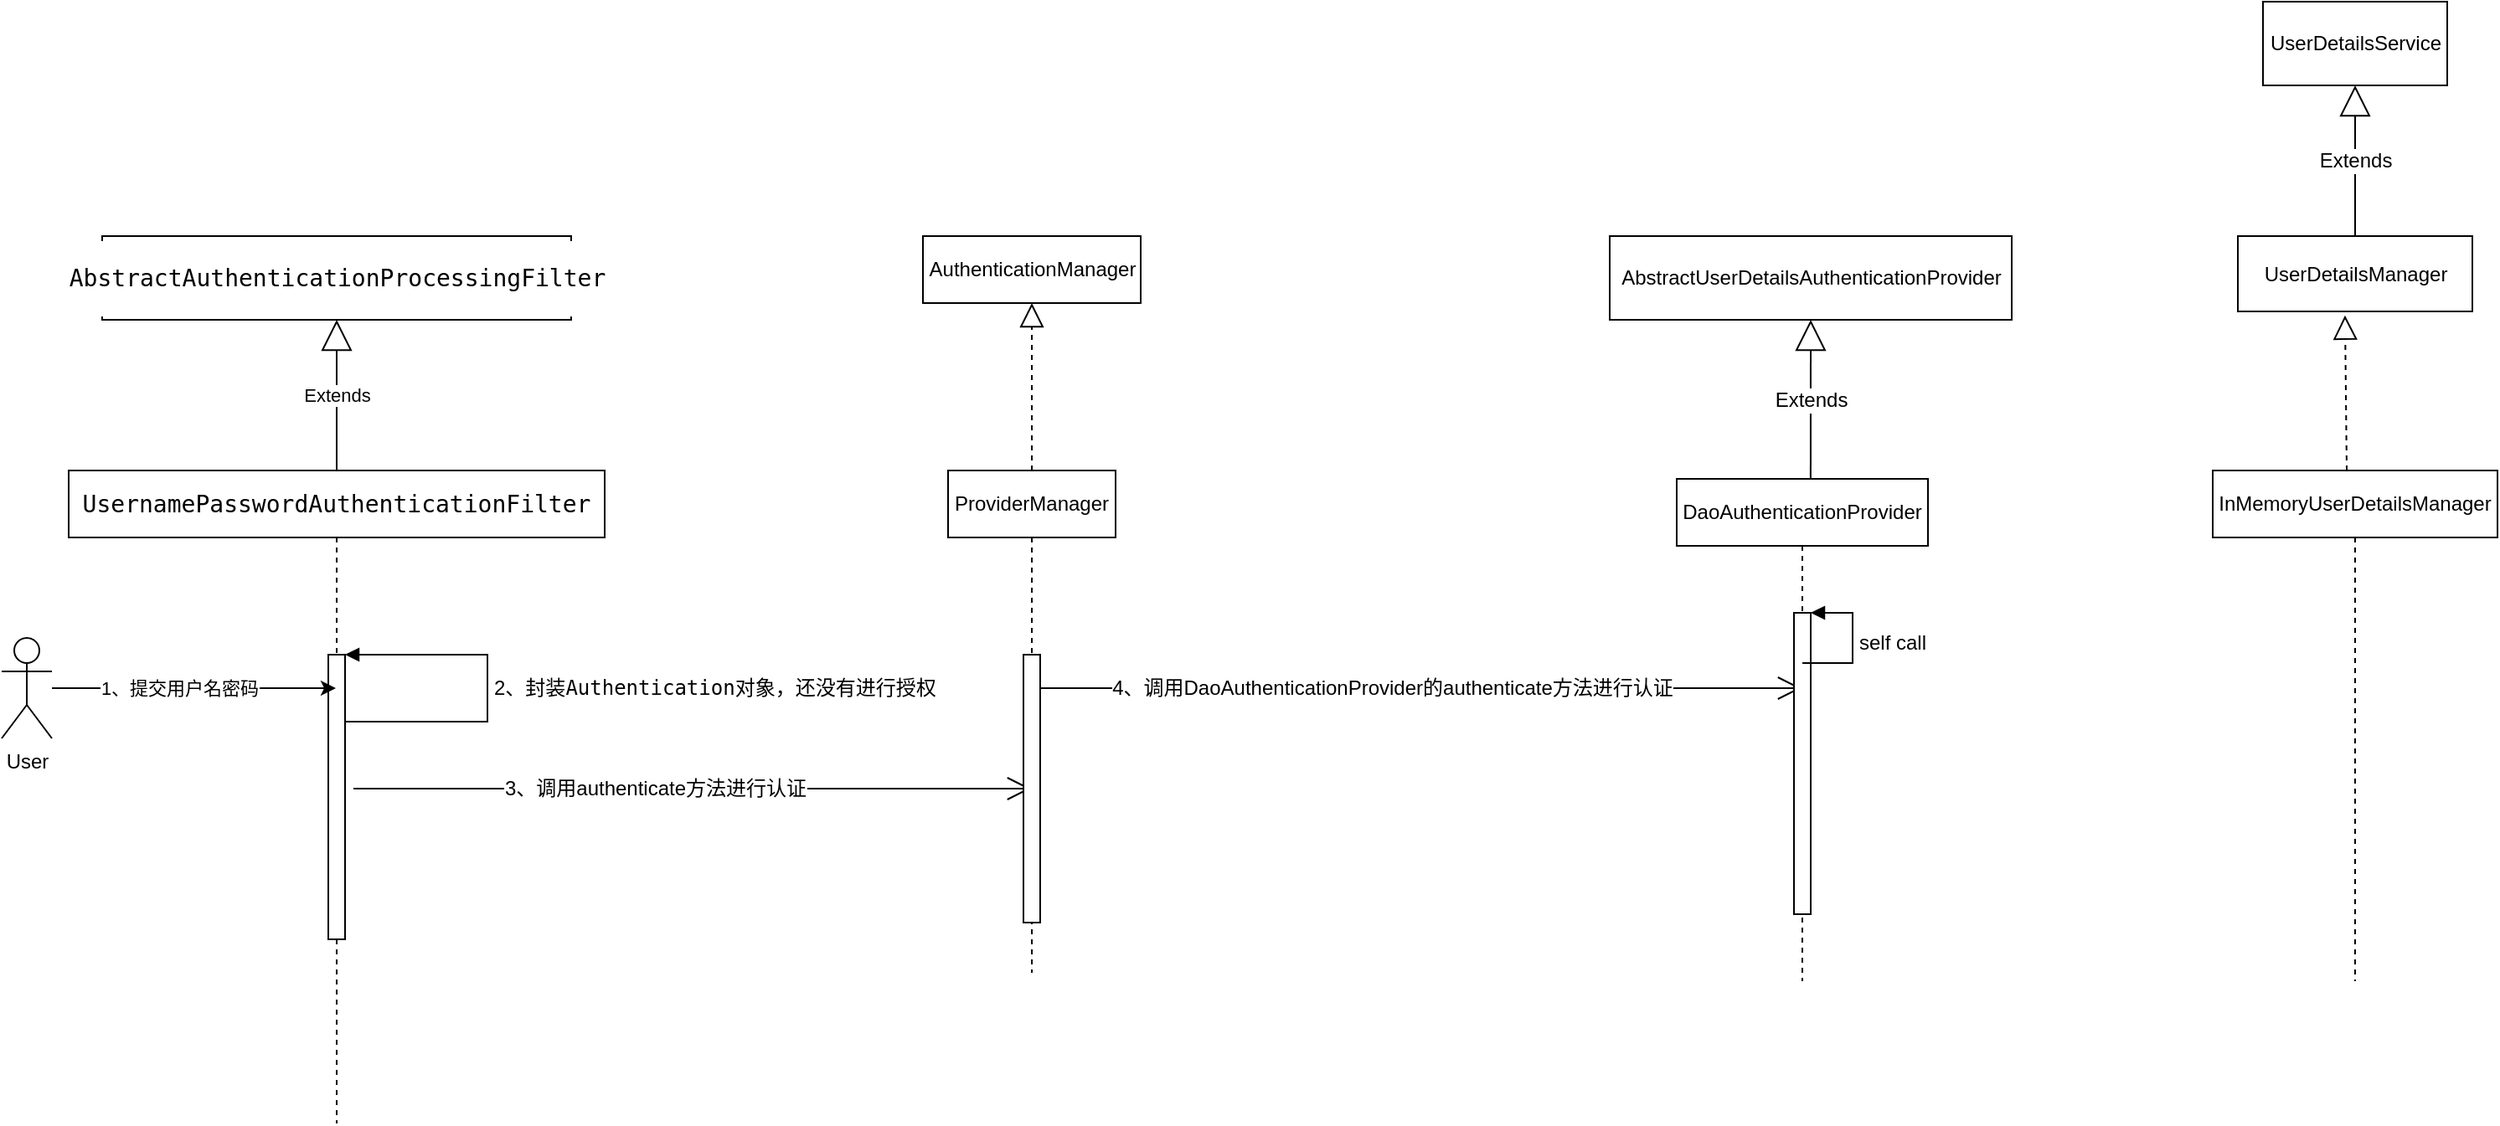 <mxfile version="20.6.2" type="github">
  <diagram id="kLP8qakzrDYC7eFiV1lC" name="第 1 页">
    <mxGraphModel dx="1027" dy="483" grid="1" gridSize="10" guides="1" tooltips="1" connect="1" arrows="1" fold="1" page="1" pageScale="1" pageWidth="827" pageHeight="1169" math="0" shadow="0">
      <root>
        <mxCell id="0" />
        <mxCell id="1" parent="0" />
        <mxCell id="ZFVzueByNY8ZGJYjlOSb-11" value="&lt;pre style=&quot;font-family: &amp;quot;JetBrains Mono&amp;quot;, monospace;&quot;&gt;&lt;font style=&quot;background-color: rgb(255, 255, 255); font-size: 14px;&quot;&gt;UsernamePasswordAuthenticationFilter&lt;/font&gt;&lt;/pre&gt;" style="shape=umlLifeline;perimeter=lifelinePerimeter;whiteSpace=wrap;html=1;container=1;collapsible=0;recursiveResize=0;outlineConnect=0;" parent="1" vertex="1">
          <mxGeometry x="50" y="290" width="320" height="390" as="geometry" />
        </mxCell>
        <mxCell id="Gpq5c_7kHIedRwNDp9xH-11" value="" style="html=1;points=[];perimeter=orthogonalPerimeter;labelBackgroundColor=#FFFFFF;fontColor=#000000;" vertex="1" parent="ZFVzueByNY8ZGJYjlOSb-11">
          <mxGeometry x="155" y="110" width="10" height="170" as="geometry" />
        </mxCell>
        <mxCell id="Gpq5c_7kHIedRwNDp9xH-12" value="&lt;font style=&quot;font-size: 12px;&quot;&gt;2、封装&lt;font style=&quot;font-size: 12px;&quot; face=&quot;JetBrains Mono, monospace&quot;&gt;Authentication对象，还没有进行授权&lt;/font&gt;&lt;/font&gt;" style="edgeStyle=orthogonalEdgeStyle;html=1;align=left;spacingLeft=2;endArrow=block;rounded=0;entryX=1;entryY=0;fontColor=#000000;exitX=1;exitY=0.235;exitDx=0;exitDy=0;exitPerimeter=0;" edge="1" target="Gpq5c_7kHIedRwNDp9xH-11" parent="ZFVzueByNY8ZGJYjlOSb-11" source="Gpq5c_7kHIedRwNDp9xH-11">
          <mxGeometry relative="1" as="geometry">
            <mxPoint x="220" y="150" as="sourcePoint" />
            <Array as="points">
              <mxPoint x="250" y="150" />
              <mxPoint x="250" y="110" />
            </Array>
          </mxGeometry>
        </mxCell>
        <mxCell id="Gpq5c_7kHIedRwNDp9xH-21" value="" style="endArrow=open;endFill=1;endSize=12;html=1;rounded=0;labelBackgroundColor=#FFFFFF;fontSize=12;fontColor=#000000;" edge="1" parent="ZFVzueByNY8ZGJYjlOSb-11" target="Gpq5c_7kHIedRwNDp9xH-17">
          <mxGeometry width="160" relative="1" as="geometry">
            <mxPoint x="170" y="190" as="sourcePoint" />
            <mxPoint x="330" y="190" as="targetPoint" />
          </mxGeometry>
        </mxCell>
        <mxCell id="Gpq5c_7kHIedRwNDp9xH-22" value="3、调用authenticate方法进行认证" style="edgeLabel;html=1;align=center;verticalAlign=middle;resizable=0;points=[];fontSize=12;fontColor=#000000;" vertex="1" connectable="0" parent="Gpq5c_7kHIedRwNDp9xH-21">
          <mxGeometry x="-0.388" y="-2" relative="1" as="geometry">
            <mxPoint x="56" y="-2" as="offset" />
          </mxGeometry>
        </mxCell>
        <mxCell id="Gpq5c_7kHIedRwNDp9xH-1" value="Extends" style="endArrow=block;endSize=16;endFill=0;html=1;rounded=0;fontSize=11;fontColor=#000000;exitX=0.5;exitY=0;exitDx=0;exitDy=0;exitPerimeter=0;entryX=0.5;entryY=1;entryDx=0;entryDy=0;" edge="1" parent="1" source="ZFVzueByNY8ZGJYjlOSb-11" target="Gpq5c_7kHIedRwNDp9xH-2">
          <mxGeometry width="160" relative="1" as="geometry">
            <mxPoint x="160" y="60" as="sourcePoint" />
            <mxPoint x="170" y="210" as="targetPoint" />
          </mxGeometry>
        </mxCell>
        <mxCell id="Gpq5c_7kHIedRwNDp9xH-2" value="&lt;pre style=&quot;font-family: &amp;quot;JetBrains Mono&amp;quot;, monospace; font-size: 10.5pt;&quot;&gt;&lt;font style=&quot;background-color: rgb(255, 255, 255);&quot;&gt;AbstractAuthenticationProcessingFilter&lt;/font&gt;&lt;/pre&gt;" style="html=1;labelBackgroundColor=#FFFFFF;fontSize=11;fontColor=#000000;" vertex="1" parent="1">
          <mxGeometry x="70" y="150" width="280" height="50" as="geometry" />
        </mxCell>
        <mxCell id="Gpq5c_7kHIedRwNDp9xH-5" value="User" style="shape=umlActor;verticalLabelPosition=bottom;verticalAlign=top;html=1;outlineConnect=0;labelBackgroundColor=#FFFFFF;fontColor=#000000;" vertex="1" parent="1">
          <mxGeometry x="10" y="390" width="30" height="60" as="geometry" />
        </mxCell>
        <mxCell id="Gpq5c_7kHIedRwNDp9xH-6" value="" style="endArrow=classic;html=1;rounded=0;fontColor=#000000;" edge="1" parent="1" source="Gpq5c_7kHIedRwNDp9xH-5" target="ZFVzueByNY8ZGJYjlOSb-11">
          <mxGeometry width="50" height="50" relative="1" as="geometry">
            <mxPoint x="70" y="460" as="sourcePoint" />
            <mxPoint x="120" y="410" as="targetPoint" />
          </mxGeometry>
        </mxCell>
        <mxCell id="Gpq5c_7kHIedRwNDp9xH-7" value="1、提交用户名密码" style="edgeLabel;html=1;align=center;verticalAlign=middle;resizable=0;points=[];fontColor=#000000;" vertex="1" connectable="0" parent="Gpq5c_7kHIedRwNDp9xH-6">
          <mxGeometry x="-0.251" y="-1" relative="1" as="geometry">
            <mxPoint x="12" y="-1" as="offset" />
          </mxGeometry>
        </mxCell>
        <mxCell id="Gpq5c_7kHIedRwNDp9xH-14" value="&lt;div&gt;AuthenticationManager&lt;/div&gt;" style="html=1;labelBackgroundColor=#FFFFFF;fontSize=12;fontColor=#000000;" vertex="1" parent="1">
          <mxGeometry x="560" y="150" width="130" height="40" as="geometry" />
        </mxCell>
        <mxCell id="Gpq5c_7kHIedRwNDp9xH-16" value="" style="endArrow=block;dashed=1;endFill=0;endSize=12;html=1;rounded=0;labelBackgroundColor=#FFFFFF;fontSize=12;fontColor=#000000;exitX=0.5;exitY=0;exitDx=0;exitDy=0;entryX=0.5;entryY=1;entryDx=0;entryDy=0;" edge="1" parent="1" target="Gpq5c_7kHIedRwNDp9xH-14">
          <mxGeometry width="160" relative="1" as="geometry">
            <mxPoint x="625" y="290" as="sourcePoint" />
            <mxPoint x="740" y="240" as="targetPoint" />
            <Array as="points">
              <mxPoint x="625" y="240" />
            </Array>
          </mxGeometry>
        </mxCell>
        <mxCell id="Gpq5c_7kHIedRwNDp9xH-17" value="&lt;span style=&quot;&quot;&gt;ProviderManager&lt;/span&gt;" style="shape=umlLifeline;perimeter=lifelinePerimeter;whiteSpace=wrap;html=1;container=1;collapsible=0;recursiveResize=0;outlineConnect=0;labelBackgroundColor=#FFFFFF;fontSize=12;fontColor=#000000;" vertex="1" parent="1">
          <mxGeometry x="575" y="290" width="100" height="300" as="geometry" />
        </mxCell>
        <mxCell id="Gpq5c_7kHIedRwNDp9xH-19" value="" style="html=1;points=[];perimeter=orthogonalPerimeter;labelBackgroundColor=#FFFFFF;fontSize=12;fontColor=#000000;" vertex="1" parent="Gpq5c_7kHIedRwNDp9xH-17">
          <mxGeometry x="45" y="110" width="10" height="160" as="geometry" />
        </mxCell>
        <mxCell id="Gpq5c_7kHIedRwNDp9xH-20" value="" style="endArrow=open;endFill=1;endSize=12;html=1;rounded=0;labelBackgroundColor=#FFFFFF;fontSize=12;fontColor=#000000;" edge="1" parent="Gpq5c_7kHIedRwNDp9xH-17" target="Gpq5c_7kHIedRwNDp9xH-18">
          <mxGeometry width="160" relative="1" as="geometry">
            <mxPoint x="55" y="130" as="sourcePoint" />
            <mxPoint x="215" y="130" as="targetPoint" />
          </mxGeometry>
        </mxCell>
        <mxCell id="Gpq5c_7kHIedRwNDp9xH-29" value="4、调用DaoAuthenticationProvider的authenticate方法进行认证" style="edgeLabel;html=1;align=center;verticalAlign=middle;resizable=0;points=[];fontSize=12;fontColor=#000000;" vertex="1" connectable="0" parent="Gpq5c_7kHIedRwNDp9xH-20">
          <mxGeometry x="-0.555" y="-1" relative="1" as="geometry">
            <mxPoint x="109" y="-1" as="offset" />
          </mxGeometry>
        </mxCell>
        <mxCell id="Gpq5c_7kHIedRwNDp9xH-18" value="DaoAuthenticationProvider" style="shape=umlLifeline;perimeter=lifelinePerimeter;whiteSpace=wrap;html=1;container=1;collapsible=0;recursiveResize=0;outlineConnect=0;labelBackgroundColor=#FFFFFF;fontSize=12;fontColor=#000000;" vertex="1" parent="1">
          <mxGeometry x="1010" y="295" width="150" height="300" as="geometry" />
        </mxCell>
        <mxCell id="Gpq5c_7kHIedRwNDp9xH-27" value="" style="html=1;points=[];perimeter=orthogonalPerimeter;labelBackgroundColor=#FFFFFF;fontSize=12;fontColor=#000000;" vertex="1" parent="Gpq5c_7kHIedRwNDp9xH-18">
          <mxGeometry x="70" y="80" width="10" height="180" as="geometry" />
        </mxCell>
        <mxCell id="Gpq5c_7kHIedRwNDp9xH-28" value="self call" style="edgeStyle=orthogonalEdgeStyle;html=1;align=left;spacingLeft=2;endArrow=block;rounded=0;entryX=1;entryY=0;labelBackgroundColor=#FFFFFF;fontSize=12;fontColor=#000000;" edge="1" target="Gpq5c_7kHIedRwNDp9xH-27" parent="Gpq5c_7kHIedRwNDp9xH-18">
          <mxGeometry relative="1" as="geometry">
            <mxPoint x="75" y="110" as="sourcePoint" />
            <Array as="points">
              <mxPoint x="105" y="110" />
            </Array>
          </mxGeometry>
        </mxCell>
        <mxCell id="Gpq5c_7kHIedRwNDp9xH-23" value="AbstractUserDetailsAuthenticationProvider" style="html=1;labelBackgroundColor=#FFFFFF;fontSize=12;fontColor=#000000;" vertex="1" parent="1">
          <mxGeometry x="970" y="150" width="240" height="50" as="geometry" />
        </mxCell>
        <mxCell id="Gpq5c_7kHIedRwNDp9xH-26" value="Extends" style="endArrow=block;endSize=16;endFill=0;html=1;rounded=0;labelBackgroundColor=#FFFFFF;fontSize=12;fontColor=#000000;exitX=0.533;exitY=0;exitDx=0;exitDy=0;exitPerimeter=0;entryX=0.5;entryY=1;entryDx=0;entryDy=0;" edge="1" parent="1" source="Gpq5c_7kHIedRwNDp9xH-18" target="Gpq5c_7kHIedRwNDp9xH-23">
          <mxGeometry width="160" relative="1" as="geometry">
            <mxPoint x="1080" y="255" as="sourcePoint" />
            <mxPoint x="1240" y="255" as="targetPoint" />
          </mxGeometry>
        </mxCell>
        <mxCell id="Gpq5c_7kHIedRwNDp9xH-31" value="UserDetailsManager" style="html=1;labelBackgroundColor=#FFFFFF;fontSize=12;fontColor=#000000;" vertex="1" parent="1">
          <mxGeometry x="1345" y="150" width="140" height="45" as="geometry" />
        </mxCell>
        <mxCell id="Gpq5c_7kHIedRwNDp9xH-32" value="&lt;span style=&quot;&quot;&gt;InMemoryUserDetailsManager&lt;/span&gt;" style="shape=umlLifeline;perimeter=lifelinePerimeter;whiteSpace=wrap;html=1;container=1;collapsible=0;recursiveResize=0;outlineConnect=0;labelBackgroundColor=#FFFFFF;fontSize=12;fontColor=#000000;" vertex="1" parent="1">
          <mxGeometry x="1330" y="290" width="170" height="305" as="geometry" />
        </mxCell>
        <mxCell id="Gpq5c_7kHIedRwNDp9xH-33" value="" style="endArrow=block;dashed=1;endFill=0;endSize=12;html=1;rounded=0;labelBackgroundColor=#FFFFFF;fontSize=12;fontColor=#000000;entryX=0.457;entryY=1.053;entryDx=0;entryDy=0;entryPerimeter=0;" edge="1" parent="1" target="Gpq5c_7kHIedRwNDp9xH-31">
          <mxGeometry width="160" relative="1" as="geometry">
            <mxPoint x="1410" y="290" as="sourcePoint" />
            <mxPoint x="1550" y="240" as="targetPoint" />
          </mxGeometry>
        </mxCell>
        <mxCell id="Gpq5c_7kHIedRwNDp9xH-34" value="UserDetailsService" style="html=1;labelBackgroundColor=#FFFFFF;fontSize=12;fontColor=#000000;" vertex="1" parent="1">
          <mxGeometry x="1360" y="10" width="110" height="50" as="geometry" />
        </mxCell>
        <mxCell id="Gpq5c_7kHIedRwNDp9xH-36" value="Extends" style="endArrow=block;endSize=16;endFill=0;html=1;rounded=0;labelBackgroundColor=#FFFFFF;fontSize=12;fontColor=#000000;exitX=0.5;exitY=0;exitDx=0;exitDy=0;entryX=0.5;entryY=1;entryDx=0;entryDy=0;" edge="1" parent="1" source="Gpq5c_7kHIedRwNDp9xH-31" target="Gpq5c_7kHIedRwNDp9xH-34">
          <mxGeometry width="160" relative="1" as="geometry">
            <mxPoint x="1410" y="110" as="sourcePoint" />
            <mxPoint x="1570" y="110" as="targetPoint" />
          </mxGeometry>
        </mxCell>
      </root>
    </mxGraphModel>
  </diagram>
</mxfile>
